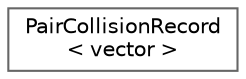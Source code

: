 digraph "Graphical Class Hierarchy"
{
 // LATEX_PDF_SIZE
  bgcolor="transparent";
  edge [fontname=Helvetica,fontsize=10,labelfontname=Helvetica,labelfontsize=10];
  node [fontname=Helvetica,fontsize=10,shape=box,height=0.2,width=0.4];
  rankdir="LR";
  Node0 [id="Node000000",label="PairCollisionRecord\l\< vector \>",height=0.2,width=0.4,color="grey40", fillcolor="white", style="filled",URL="$classFoam_1_1PairCollisionRecord.html",tooltip=" "];
}
